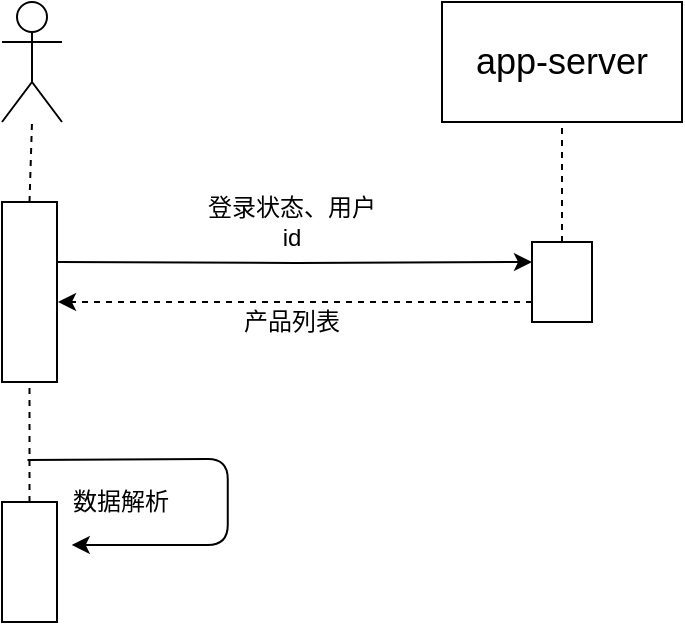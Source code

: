 <mxfile version="13.6.6" type="github">
  <diagram id="N6rZNq0xs8KHlSaEdlqi" name="Page-1">
    <mxGraphModel dx="830" dy="639" grid="1" gridSize="10" guides="1" tooltips="1" connect="1" arrows="1" fold="1" page="1" pageScale="1" pageWidth="827" pageHeight="1169" math="0" shadow="0">
      <root>
        <mxCell id="0" />
        <mxCell id="1" parent="0" />
        <mxCell id="3IV3zX02ijHYZnP7r5wA-1" value="" style="shape=umlActor;verticalLabelPosition=bottom;verticalAlign=top;html=1;outlineConnect=0;" vertex="1" parent="1">
          <mxGeometry x="220" y="150" width="30" height="60" as="geometry" />
        </mxCell>
        <mxCell id="3IV3zX02ijHYZnP7r5wA-2" value="&lt;font style=&quot;font-size: 18px&quot;&gt;app-server&lt;/font&gt;" style="rounded=0;whiteSpace=wrap;html=1;" vertex="1" parent="1">
          <mxGeometry x="440" y="150" width="120" height="60" as="geometry" />
        </mxCell>
        <mxCell id="3IV3zX02ijHYZnP7r5wA-3" style="edgeStyle=orthogonalEdgeStyle;rounded=0;orthogonalLoop=1;jettySize=auto;html=1;entryX=0;entryY=0.25;entryDx=0;entryDy=0;" edge="1" target="3IV3zX02ijHYZnP7r5wA-7" parent="1">
          <mxGeometry relative="1" as="geometry">
            <mxPoint x="480" y="280" as="targetPoint" />
            <Array as="points" />
            <mxPoint x="248" y="280" as="sourcePoint" />
          </mxGeometry>
        </mxCell>
        <mxCell id="3IV3zX02ijHYZnP7r5wA-4" value="" style="rounded=0;whiteSpace=wrap;html=1;" vertex="1" parent="1">
          <mxGeometry x="220" y="250" width="27.5" height="90" as="geometry" />
        </mxCell>
        <mxCell id="3IV3zX02ijHYZnP7r5wA-5" value="" style="endArrow=none;dashed=1;html=1;exitX=0.5;exitY=0;exitDx=0;exitDy=0;" edge="1" source="3IV3zX02ijHYZnP7r5wA-4" parent="1">
          <mxGeometry width="50" height="50" relative="1" as="geometry">
            <mxPoint x="230" y="310" as="sourcePoint" />
            <mxPoint x="235" y="210" as="targetPoint" />
          </mxGeometry>
        </mxCell>
        <mxCell id="3IV3zX02ijHYZnP7r5wA-6" style="edgeStyle=orthogonalEdgeStyle;rounded=0;orthogonalLoop=1;jettySize=auto;html=1;exitX=0;exitY=0.75;exitDx=0;exitDy=0;dashed=1;" edge="1" source="3IV3zX02ijHYZnP7r5wA-7" parent="1">
          <mxGeometry relative="1" as="geometry">
            <mxPoint x="248.0" y="300" as="targetPoint" />
          </mxGeometry>
        </mxCell>
        <mxCell id="3IV3zX02ijHYZnP7r5wA-7" value="" style="rounded=0;whiteSpace=wrap;html=1;" vertex="1" parent="1">
          <mxGeometry x="485" y="270" width="30" height="40" as="geometry" />
        </mxCell>
        <mxCell id="3IV3zX02ijHYZnP7r5wA-8" value="" style="endArrow=none;dashed=1;html=1;entryX=0.5;entryY=1;entryDx=0;entryDy=0;exitX=0.5;exitY=0;exitDx=0;exitDy=0;" edge="1" source="3IV3zX02ijHYZnP7r5wA-7" target="3IV3zX02ijHYZnP7r5wA-2" parent="1">
          <mxGeometry width="50" height="50" relative="1" as="geometry">
            <mxPoint x="500" y="290" as="sourcePoint" />
            <mxPoint x="504" y="230" as="targetPoint" />
          </mxGeometry>
        </mxCell>
        <mxCell id="3IV3zX02ijHYZnP7r5wA-9" value="登录状态、用户id" style="text;html=1;strokeColor=none;fillColor=none;align=center;verticalAlign=middle;whiteSpace=wrap;rounded=0;" vertex="1" parent="1">
          <mxGeometry x="320" y="250" width="90" height="20" as="geometry" />
        </mxCell>
        <mxCell id="3IV3zX02ijHYZnP7r5wA-10" value="产品列表" style="text;html=1;strokeColor=none;fillColor=none;align=center;verticalAlign=middle;whiteSpace=wrap;rounded=0;" vertex="1" parent="1">
          <mxGeometry x="320" y="300" width="90" height="20" as="geometry" />
        </mxCell>
        <mxCell id="3IV3zX02ijHYZnP7r5wA-11" value="" style="rounded=0;whiteSpace=wrap;html=1;" vertex="1" parent="1">
          <mxGeometry x="220" y="400" width="27.5" height="60" as="geometry" />
        </mxCell>
        <mxCell id="3IV3zX02ijHYZnP7r5wA-12" value="" style="endArrow=none;dashed=1;html=1;exitX=0.5;exitY=0;exitDx=0;exitDy=0;entryX=0.5;entryY=1;entryDx=0;entryDy=0;" edge="1" source="3IV3zX02ijHYZnP7r5wA-11" parent="1" target="3IV3zX02ijHYZnP7r5wA-4">
          <mxGeometry width="50" height="50" relative="1" as="geometry">
            <mxPoint x="228.75" y="540" as="sourcePoint" />
            <mxPoint x="234.19" y="350" as="targetPoint" />
            <Array as="points" />
          </mxGeometry>
        </mxCell>
        <mxCell id="3IV3zX02ijHYZnP7r5wA-13" value="" style="endArrow=classic;html=1;" edge="1" parent="1">
          <mxGeometry width="50" height="50" relative="1" as="geometry">
            <mxPoint x="232.75" y="379" as="sourcePoint" />
            <mxPoint x="254.88" y="421.5" as="targetPoint" />
            <Array as="points">
              <mxPoint x="332.88" y="378.5" />
              <mxPoint x="332.88" y="421.5" />
            </Array>
          </mxGeometry>
        </mxCell>
        <mxCell id="3IV3zX02ijHYZnP7r5wA-14" value="数据解析" style="text;html=1;align=center;verticalAlign=middle;resizable=0;points=[];autosize=1;" vertex="1" parent="1">
          <mxGeometry x="248.75" y="390" width="60" height="20" as="geometry" />
        </mxCell>
      </root>
    </mxGraphModel>
  </diagram>
</mxfile>
